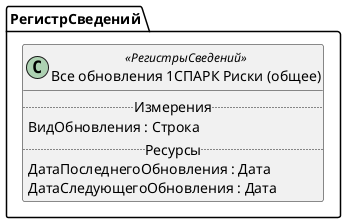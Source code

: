 ﻿@startuml ВсеОбновленияСПАРКОбщее
'!include templates.wsd
'..\include templates.wsd
class РегистрСведений.ВсеОбновленияСПАРКОбщее as "Все обновления 1СПАРК Риски (общее)" <<РегистрыСведений>>
{
..Измерения..
ВидОбновления : Строка
..Ресурсы..
ДатаПоследнегоОбновления : Дата
ДатаСледующегоОбновления : Дата
}
@enduml
